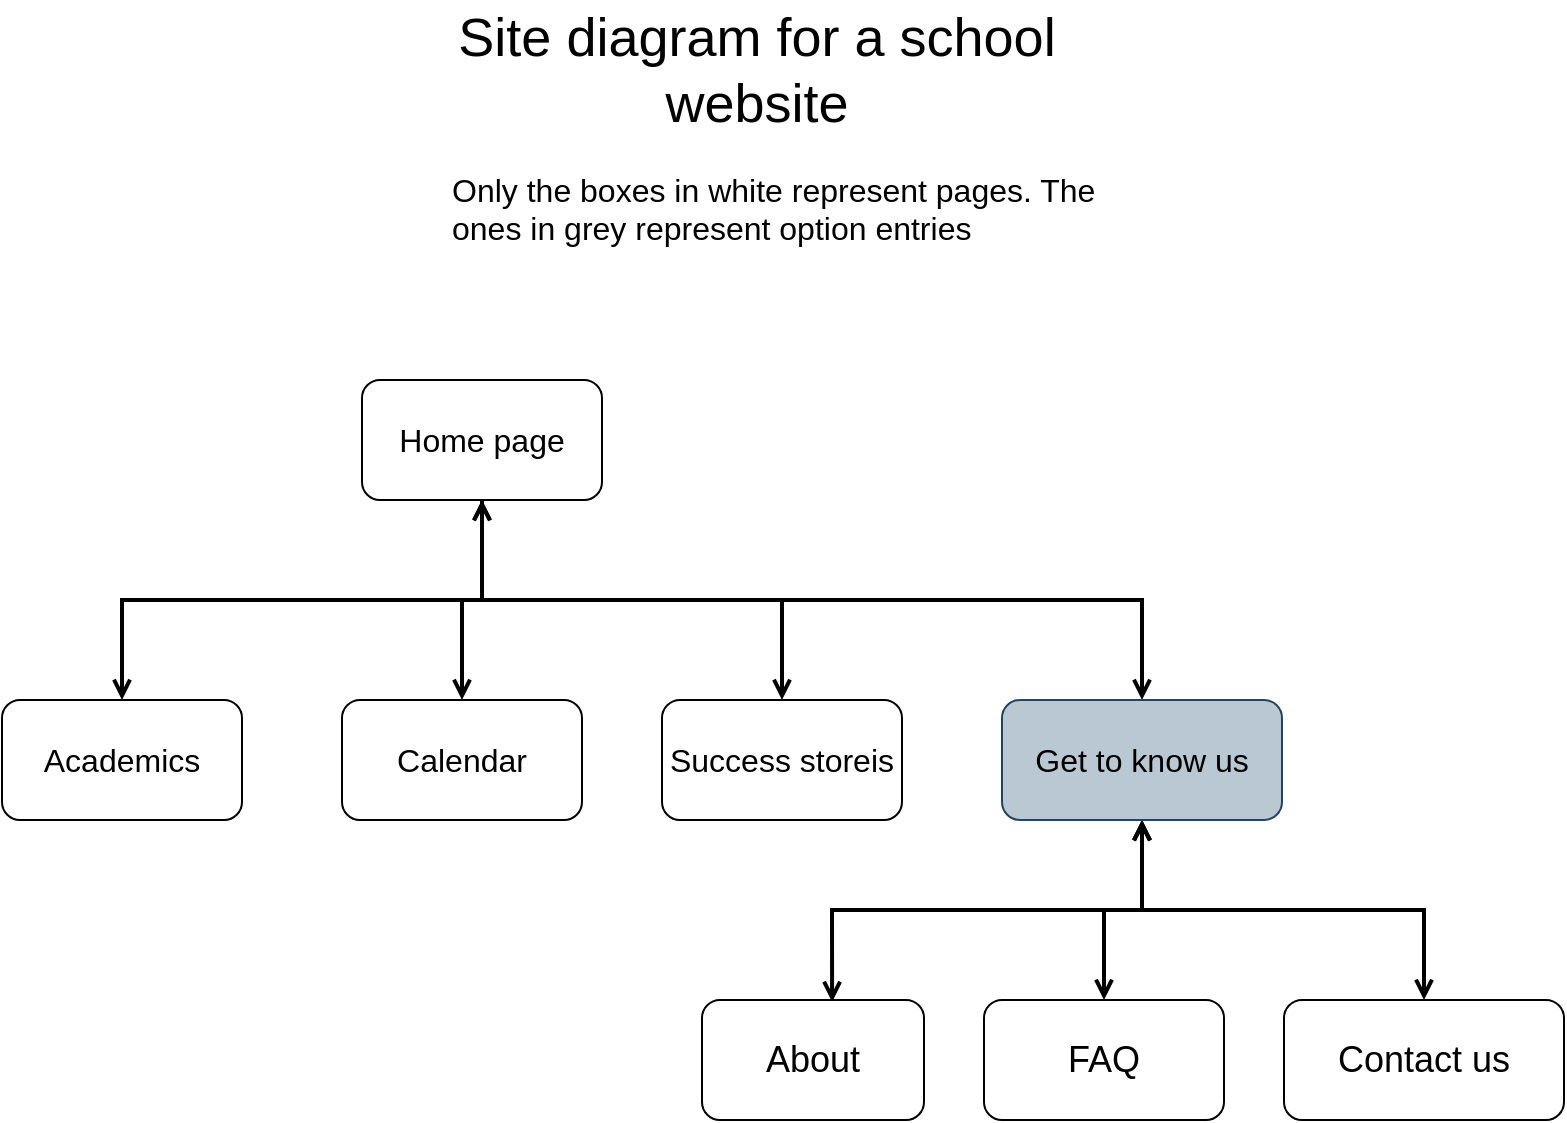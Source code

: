 <mxfile version="20.6.1" type="github">
  <diagram id="m9PMfBZhk3B97DJcjl-R" name="Page-1">
    <mxGraphModel dx="2468" dy="593" grid="1" gridSize="10" guides="1" tooltips="1" connect="1" arrows="1" fold="1" page="0" pageScale="1" pageWidth="850" pageHeight="1100" math="0" shadow="0">
      <root>
        <mxCell id="0" />
        <mxCell id="1" parent="0" />
        <mxCell id="6VMPx-9qV-DlEiWLGAsJ-3" value="&lt;font style=&quot;font-size: 16px;&quot;&gt;Academics&lt;/font&gt;" style="rounded=1;whiteSpace=wrap;html=1;" parent="1" vertex="1">
          <mxGeometry x="-1400" y="420" width="120" height="60" as="geometry" />
        </mxCell>
        <mxCell id="6VMPx-9qV-DlEiWLGAsJ-21" style="edgeStyle=orthogonalEdgeStyle;rounded=0;orthogonalLoop=1;jettySize=auto;html=1;exitX=0.5;exitY=1;exitDx=0;exitDy=0;strokeWidth=2;fontSize=16;startArrow=open;startFill=0;endArrow=open;endFill=0;" parent="1" source="6VMPx-9qV-DlEiWLGAsJ-4" target="6VMPx-9qV-DlEiWLGAsJ-3" edge="1">
          <mxGeometry relative="1" as="geometry" />
        </mxCell>
        <mxCell id="fknUjaioGQHQ2e6IskwH-3" style="edgeStyle=orthogonalEdgeStyle;rounded=0;orthogonalLoop=1;jettySize=auto;html=1;exitX=0.5;exitY=1;exitDx=0;exitDy=0;strokeWidth=2;fontSize=16;endArrow=open;endFill=0;" parent="1" source="6VMPx-9qV-DlEiWLGAsJ-4" target="6VMPx-9qV-DlEiWLGAsJ-5" edge="1">
          <mxGeometry relative="1" as="geometry" />
        </mxCell>
        <mxCell id="wa6b5uwlluNeqC9EEHRy-2" style="edgeStyle=orthogonalEdgeStyle;rounded=0;orthogonalLoop=1;jettySize=auto;html=1;exitX=0.5;exitY=1;exitDx=0;exitDy=0;entryX=0.5;entryY=0;entryDx=0;entryDy=0;fontSize=16;strokeWidth=2;endArrow=open;endFill=0;" edge="1" parent="1" source="6VMPx-9qV-DlEiWLGAsJ-4" target="6VMPx-9qV-DlEiWLGAsJ-6">
          <mxGeometry relative="1" as="geometry" />
        </mxCell>
        <mxCell id="wa6b5uwlluNeqC9EEHRy-10" style="edgeStyle=orthogonalEdgeStyle;rounded=0;orthogonalLoop=1;jettySize=auto;html=1;exitX=0.5;exitY=1;exitDx=0;exitDy=0;strokeWidth=2;fontSize=16;startArrow=open;startFill=0;endArrow=open;endFill=0;" edge="1" parent="1" source="6VMPx-9qV-DlEiWLGAsJ-4" target="wa6b5uwlluNeqC9EEHRy-9">
          <mxGeometry relative="1" as="geometry" />
        </mxCell>
        <mxCell id="6VMPx-9qV-DlEiWLGAsJ-4" value="&lt;font style=&quot;font-size: 16px;&quot;&gt;Home page&lt;/font&gt;" style="rounded=1;whiteSpace=wrap;html=1;" parent="1" vertex="1">
          <mxGeometry x="-1220" y="260" width="120" height="60" as="geometry" />
        </mxCell>
        <mxCell id="6VMPx-9qV-DlEiWLGAsJ-5" value="&lt;font style=&quot;font-size: 16px;&quot;&gt;Calendar&lt;/font&gt;" style="rounded=1;whiteSpace=wrap;html=1;" parent="1" vertex="1">
          <mxGeometry x="-1230" y="420" width="120" height="60" as="geometry" />
        </mxCell>
        <mxCell id="wa6b5uwlluNeqC9EEHRy-5" style="edgeStyle=orthogonalEdgeStyle;rounded=0;orthogonalLoop=1;jettySize=auto;html=1;exitX=0.5;exitY=1;exitDx=0;exitDy=0;entryX=0.586;entryY=0.017;entryDx=0;entryDy=0;entryPerimeter=0;strokeWidth=2;fontSize=16;endArrow=open;endFill=0;startArrow=open;startFill=0;" edge="1" parent="1" source="6VMPx-9qV-DlEiWLGAsJ-6" target="6VMPx-9qV-DlEiWLGAsJ-8">
          <mxGeometry relative="1" as="geometry" />
        </mxCell>
        <mxCell id="wa6b5uwlluNeqC9EEHRy-7" style="edgeStyle=orthogonalEdgeStyle;rounded=0;orthogonalLoop=1;jettySize=auto;html=1;exitX=0.5;exitY=1;exitDx=0;exitDy=0;strokeWidth=2;fontSize=16;startArrow=open;startFill=0;endArrow=open;endFill=0;" edge="1" parent="1" source="6VMPx-9qV-DlEiWLGAsJ-6" target="6VMPx-9qV-DlEiWLGAsJ-9">
          <mxGeometry relative="1" as="geometry" />
        </mxCell>
        <mxCell id="wa6b5uwlluNeqC9EEHRy-8" style="edgeStyle=orthogonalEdgeStyle;rounded=0;orthogonalLoop=1;jettySize=auto;html=1;exitX=0.5;exitY=1;exitDx=0;exitDy=0;strokeWidth=2;fontSize=16;startArrow=open;startFill=0;endArrow=open;endFill=0;" edge="1" parent="1" source="6VMPx-9qV-DlEiWLGAsJ-6" target="wa6b5uwlluNeqC9EEHRy-1">
          <mxGeometry relative="1" as="geometry" />
        </mxCell>
        <mxCell id="6VMPx-9qV-DlEiWLGAsJ-6" value="&lt;font style=&quot;font-size: 16px;&quot;&gt;Get to know us&lt;/font&gt;" style="rounded=1;whiteSpace=wrap;html=1;fillColor=#bac8d3;strokeColor=#23445d;" parent="1" vertex="1">
          <mxGeometry x="-900" y="420" width="140" height="60" as="geometry" />
        </mxCell>
        <mxCell id="6VMPx-9qV-DlEiWLGAsJ-8" value="About" style="rounded=1;whiteSpace=wrap;html=1;fontSize=18;" parent="1" vertex="1">
          <mxGeometry x="-1050" y="570" width="111" height="60" as="geometry" />
        </mxCell>
        <mxCell id="6VMPx-9qV-DlEiWLGAsJ-9" value="FAQ" style="rounded=1;whiteSpace=wrap;html=1;fontSize=18;" parent="1" vertex="1">
          <mxGeometry x="-909" y="570" width="120" height="60" as="geometry" />
        </mxCell>
        <mxCell id="6VMPx-9qV-DlEiWLGAsJ-22" value="&lt;font style=&quot;font-size: 27px;&quot;&gt;Site diagram for a school website &lt;/font&gt;" style="text;html=1;strokeColor=none;fillColor=none;align=center;verticalAlign=middle;whiteSpace=wrap;rounded=0;fontSize=16;" parent="1" vertex="1">
          <mxGeometry x="-1190" y="70" width="335" height="70" as="geometry" />
        </mxCell>
        <mxCell id="wa6b5uwlluNeqC9EEHRy-1" value="Contact us" style="rounded=1;whiteSpace=wrap;html=1;fontSize=18;" vertex="1" parent="1">
          <mxGeometry x="-759" y="570" width="140" height="60" as="geometry" />
        </mxCell>
        <mxCell id="wa6b5uwlluNeqC9EEHRy-9" value="&lt;font style=&quot;font-size: 16px;&quot;&gt;Success storeis&lt;/font&gt;" style="rounded=1;whiteSpace=wrap;html=1;" vertex="1" parent="1">
          <mxGeometry x="-1070" y="420" width="120" height="60" as="geometry" />
        </mxCell>
        <mxCell id="wa6b5uwlluNeqC9EEHRy-11" value="&lt;p&gt;Only the boxes in white represent pages. The ones in grey represent option entries&lt;br&gt;&lt;/p&gt;" style="text;html=1;strokeColor=none;fillColor=none;spacing=5;spacingTop=-20;whiteSpace=wrap;overflow=hidden;rounded=0;fontSize=16;" vertex="1" parent="1">
          <mxGeometry x="-1180" y="150" width="340" height="120" as="geometry" />
        </mxCell>
      </root>
    </mxGraphModel>
  </diagram>
</mxfile>
